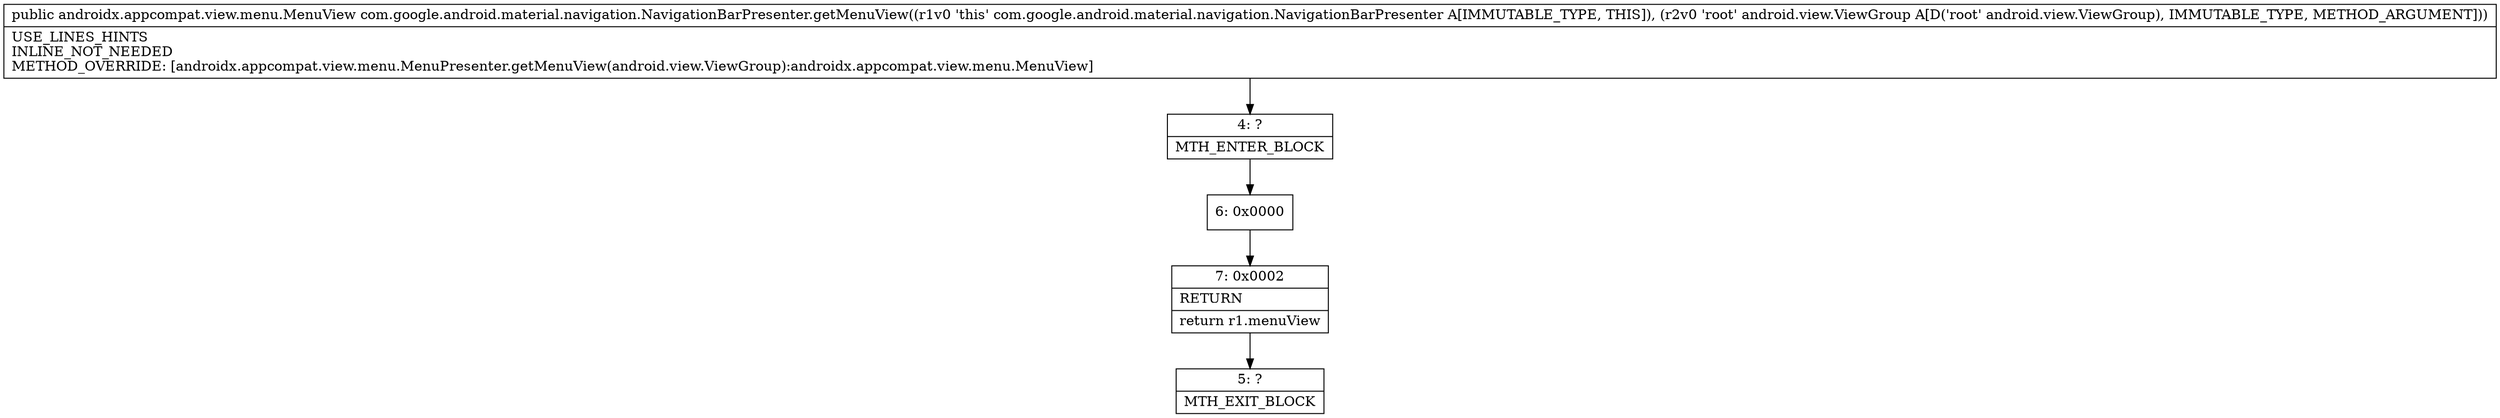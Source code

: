 digraph "CFG forcom.google.android.material.navigation.NavigationBarPresenter.getMenuView(Landroid\/view\/ViewGroup;)Landroidx\/appcompat\/view\/menu\/MenuView;" {
Node_4 [shape=record,label="{4\:\ ?|MTH_ENTER_BLOCK\l}"];
Node_6 [shape=record,label="{6\:\ 0x0000}"];
Node_7 [shape=record,label="{7\:\ 0x0002|RETURN\l|return r1.menuView\l}"];
Node_5 [shape=record,label="{5\:\ ?|MTH_EXIT_BLOCK\l}"];
MethodNode[shape=record,label="{public androidx.appcompat.view.menu.MenuView com.google.android.material.navigation.NavigationBarPresenter.getMenuView((r1v0 'this' com.google.android.material.navigation.NavigationBarPresenter A[IMMUTABLE_TYPE, THIS]), (r2v0 'root' android.view.ViewGroup A[D('root' android.view.ViewGroup), IMMUTABLE_TYPE, METHOD_ARGUMENT]))  | USE_LINES_HINTS\lINLINE_NOT_NEEDED\lMETHOD_OVERRIDE: [androidx.appcompat.view.menu.MenuPresenter.getMenuView(android.view.ViewGroup):androidx.appcompat.view.menu.MenuView]\l}"];
MethodNode -> Node_4;Node_4 -> Node_6;
Node_6 -> Node_7;
Node_7 -> Node_5;
}


